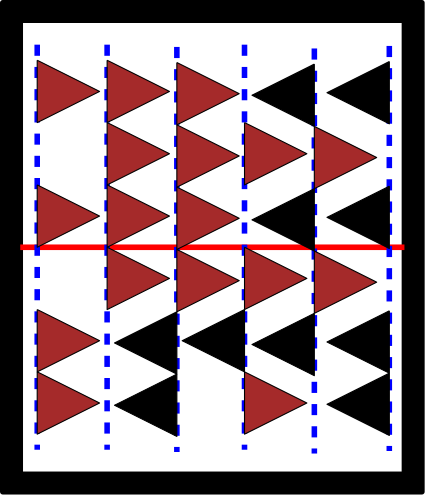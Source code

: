 <?xml version="1.0"?>
<!DOCTYPE ipe SYSTEM "ipe.dtd">
<ipe version="70107" creator="Ipe 7.1.8">
<info created="D:20141011171119" modified="D:20160329052145"/>
<ipestyle name="basic">
<symbol name="arrow/arc(spx)">
<path stroke="sym-stroke" fill="sym-stroke" pen="sym-pen">
0 0 m
-1 0.333 l
-1 -0.333 l
h
</path>
</symbol>
<symbol name="arrow/farc(spx)">
<path stroke="sym-stroke" fill="white" pen="sym-pen">
0 0 m
-1 0.333 l
-1 -0.333 l
h
</path>
</symbol>
<symbol name="mark/circle(sx)" transformations="translations">
<path fill="sym-stroke">
0.6 0 0 0.6 0 0 e
0.4 0 0 0.4 0 0 e
</path>
</symbol>
<symbol name="mark/disk(sx)" transformations="translations">
<path fill="sym-stroke">
0.6 0 0 0.6 0 0 e
</path>
</symbol>
<symbol name="mark/fdisk(sfx)" transformations="translations">
<group>
<path fill="sym-fill">
0.5 0 0 0.5 0 0 e
</path>
<path fill="sym-stroke" fillrule="eofill">
0.6 0 0 0.6 0 0 e
0.4 0 0 0.4 0 0 e
</path>
</group>
</symbol>
<symbol name="mark/box(sx)" transformations="translations">
<path fill="sym-stroke" fillrule="eofill">
-0.6 -0.6 m
0.6 -0.6 l
0.6 0.6 l
-0.6 0.6 l
h
-0.4 -0.4 m
0.4 -0.4 l
0.4 0.4 l
-0.4 0.4 l
h
</path>
</symbol>
<symbol name="mark/square(sx)" transformations="translations">
<path fill="sym-stroke">
-0.6 -0.6 m
0.6 -0.6 l
0.6 0.6 l
-0.6 0.6 l
h
</path>
</symbol>
<symbol name="mark/fsquare(sfx)" transformations="translations">
<group>
<path fill="sym-fill">
-0.5 -0.5 m
0.5 -0.5 l
0.5 0.5 l
-0.5 0.5 l
h
</path>
<path fill="sym-stroke" fillrule="eofill">
-0.6 -0.6 m
0.6 -0.6 l
0.6 0.6 l
-0.6 0.6 l
h
-0.4 -0.4 m
0.4 -0.4 l
0.4 0.4 l
-0.4 0.4 l
h
</path>
</group>
</symbol>
<symbol name="mark/cross(sx)" transformations="translations">
<group>
<path fill="sym-stroke">
-0.43 -0.57 m
0.57 0.43 l
0.43 0.57 l
-0.57 -0.43 l
h
</path>
<path fill="sym-stroke">
-0.43 0.57 m
0.57 -0.43 l
0.43 -0.57 l
-0.57 0.43 l
h
</path>
</group>
</symbol>
<symbol name="arrow/fnormal(spx)">
<path stroke="sym-stroke" fill="white" pen="sym-pen">
0 0 m
-1 0.333 l
-1 -0.333 l
h
</path>
</symbol>
<symbol name="arrow/pointed(spx)">
<path stroke="sym-stroke" fill="sym-stroke" pen="sym-pen">
0 0 m
-1 0.333 l
-0.8 0 l
-1 -0.333 l
h
</path>
</symbol>
<symbol name="arrow/fpointed(spx)">
<path stroke="sym-stroke" fill="white" pen="sym-pen">
0 0 m
-1 0.333 l
-0.8 0 l
-1 -0.333 l
h
</path>
</symbol>
<symbol name="arrow/linear(spx)">
<path stroke="sym-stroke" pen="sym-pen">
-1 0.333 m
0 0 l
-1 -0.333 l
</path>
</symbol>
<symbol name="arrow/fdouble(spx)">
<path stroke="sym-stroke" fill="white" pen="sym-pen">
0 0 m
-1 0.333 l
-1 -0.333 l
h
-1 0 m
-2 0.333 l
-2 -0.333 l
h
</path>
</symbol>
<symbol name="arrow/double(spx)">
<path stroke="sym-stroke" fill="sym-stroke" pen="sym-pen">
0 0 m
-1 0.333 l
-1 -0.333 l
h
-1 0 m
-2 0.333 l
-2 -0.333 l
h
</path>
</symbol>
<pen name="heavier" value="0.8"/>
<pen name="fat" value="1.2"/>
<pen name="ultrafat" value="2"/>
<symbolsize name="large" value="5"/>
<symbolsize name="small" value="2"/>
<symbolsize name="tiny" value="1.1"/>
<arrowsize name="large" value="10"/>
<arrowsize name="small" value="5"/>
<arrowsize name="tiny" value="3"/>
<color name="red" value="1 0 0"/>
<color name="green" value="0 1 0"/>
<color name="blue" value="0 0 1"/>
<color name="yellow" value="1 1 0"/>
<color name="orange" value="1 0.647 0"/>
<color name="gold" value="1 0.843 0"/>
<color name="purple" value="0.627 0.125 0.941"/>
<color name="gray" value="0.745"/>
<color name="brown" value="0.647 0.165 0.165"/>
<color name="navy" value="0 0 0.502"/>
<color name="pink" value="1 0.753 0.796"/>
<color name="seagreen" value="0.18 0.545 0.341"/>
<color name="turquoise" value="0.251 0.878 0.816"/>
<color name="violet" value="0.933 0.51 0.933"/>
<color name="darkblue" value="0 0 0.545"/>
<color name="darkcyan" value="0 0.545 0.545"/>
<color name="darkgray" value="0.663"/>
<color name="darkgreen" value="0 0.392 0"/>
<color name="darkmagenta" value="0.545 0 0.545"/>
<color name="darkorange" value="1 0.549 0"/>
<color name="darkred" value="0.545 0 0"/>
<color name="lightblue" value="0.678 0.847 0.902"/>
<color name="lightcyan" value="0.878 1 1"/>
<color name="lightgray" value="0.827"/>
<color name="lightgreen" value="0.565 0.933 0.565"/>
<color name="lightyellow" value="1 1 0.878"/>
<dashstyle name="dashed" value="[4] 0"/>
<dashstyle name="dotted" value="[1 3] 0"/>
<dashstyle name="dash dotted" value="[4 2 1 2] 0"/>
<dashstyle name="dash dot dotted" value="[4 2 1 2 1 2] 0"/>
<textsize name="large" value="\large"/>
<textsize name="Large" value="\Large"/>
<textsize name="LARGE" value="\LARGE"/>
<textsize name="huge" value="\huge"/>
<textsize name="Huge" value="\Huge"/>
<textsize name="small" value="\small"/>
<textsize name="footnote" value="\footnotesize"/>
<textsize name="tiny" value="\tiny"/>
<textstyle name="center" begin="\begin{center}" end="\end{center}"/>
<textstyle name="itemize" begin="\begin{itemize}" end="\end{itemize}"/>
<textstyle name="item" begin="\begin{itemize}\item{}" end="\end{itemize}"/>
<gridsize name="4 pts" value="4"/>
<gridsize name="8 pts (~3 mm)" value="8"/>
<gridsize name="16 pts (~6 mm)" value="16"/>
<gridsize name="32 pts (~12 mm)" value="32"/>
<gridsize name="10 pts (~3.5 mm)" value="10"/>
<gridsize name="20 pts (~7 mm)" value="20"/>
<gridsize name="14 pts (~5 mm)" value="14"/>
<gridsize name="28 pts (~10 mm)" value="28"/>
<gridsize name="56 pts (~20 mm)" value="56"/>
<anglesize name="90 deg" value="90"/>
<anglesize name="60 deg" value="60"/>
<anglesize name="45 deg" value="45"/>
<anglesize name="30 deg" value="30"/>
<anglesize name="22.5 deg" value="22.5"/>
<tiling name="falling" angle="-60" step="4" width="1"/>
<tiling name="rising" angle="30" step="4" width="1"/>
</ipestyle>
<ipestyle name="bigpaper">
<layout paper="10000 6000" origin="0 0" frame="10000 6000"/>
<titlestyle pos="10 10" size="LARGE" color="title"  valign="baseline"/>
</ipestyle>
<page>
<layer name="alpha"/>
<view layers="alpha" active="alpha"/>
<path layer="alpha" matrix="0.392915 0 0 0.392915 2243.77 1830.24" stroke="black" fill="black" pen="ultrafat">
2912 3552 m
2912 3104 l
3296 3104 l
3296 3552 l
h
</path>
<path matrix="0.392915 0 0 0.392915 2243.77 1830.24" stroke="black" fill="white" pen="ultrafat">
2928 3536 m
2928 3120 l
3280 3120 l
3280 3536 l
h
</path>
<path matrix="0.392915 0 0 0.392915 2243.77 1830.24" stroke="red" fill="red" pen="ultrafat">
2928 3328 m
3280 3328 l
</path>
<path matrix="0.350542 0 0 0.350542 2368.34 1971.27" stroke="blue" fill="blue" dash="dashed" pen="ultrafat">
2944 3536 m
2944 3120 l
</path>
<path matrix="0.350542 0 0 0.350542 2371.07 1971.27" stroke="blue" fill="blue" dash="dashed" pen="ultrafat">
3008 3536 m
3008 3120 l
</path>
<path matrix="0.350542 0 0 0.350542 2373.74 1970.46" stroke="blue" fill="blue" dash="dashed" pen="ultrafat">
3072 3536 m
3072 3120 l
</path>
<path matrix="0.350542 0 0 0.350542 2375.66 1971.27" stroke="blue" fill="blue" dash="dashed" pen="ultrafat">
3136 3536 m
3136 3120 l
</path>
<path matrix="0.350542 0 0 0.350542 2378.37 1969.9" stroke="blue" fill="blue" dash="dashed" pen="ultrafat">
3200 3536 m
3200 3120 l
</path>
<path matrix="0.350542 0 0 0.350542 2382.92 1970.82" stroke="blue" fill="blue" dash="dashed" pen="ultrafat">
3264 3536 m
3264 3120 l
</path>
<path matrix="0.350542 0 0 0.350542 2368.34 1971.27" stroke="black" fill="brown">
2944 3520 m
3008 3488 l
2944 3456 l
2944 3520 l
</path>
<path matrix="0.350542 0 0 0.350542 2368.34 1926.4" stroke="black" fill="brown">
2944 3520 m
3008 3488 l
2944 3456 l
2944 3520 l
</path>
<path matrix="0.350542 0 0 0.350542 2368.34 1881.53" stroke="black" fill="brown">
2944 3520 m
3008 3488 l
2944 3456 l
2944 3520 l
</path>
<path matrix="0.350542 0 0 0.350542 2368.34 1859.1" stroke="black" fill="brown">
2944 3520 m
3008 3488 l
2944 3456 l
2944 3520 l
</path>
<path matrix="0.350542 0 0 0.350542 2393.51 1971.27" stroke="black" fill="brown">
2944 3520 m
3008 3488 l
2944 3456 l
2944 3520 l
</path>
<path matrix="0.350542 0 0 0.350542 2393.51 1948.84" stroke="black" fill="brown">
2944 3520 m
3008 3488 l
2944 3456 l
2944 3520 l
</path>
<path matrix="0.350542 0 0 0.350542 2393.51 1926.4" stroke="black" fill="brown">
2944 3520 m
3008 3488 l
2944 3456 l
2944 3520 l
</path>
<path matrix="0.350542 0 0 0.350542 2393.51 1903.96" stroke="black" fill="brown">
2944 3520 m
3008 3488 l
2944 3456 l
2944 3520 l
</path>
<path matrix="0.350542 0 0 0.350542 2418.61 1970.46" stroke="black" fill="brown">
2944 3520 m
3008 3488 l
2944 3456 l
2944 3520 l
</path>
<path matrix="0.350542 0 0 0.350542 2418.61 1948.03" stroke="black" fill="brown">
2944 3520 m
3008 3488 l
2944 3456 l
2944 3520 l
</path>
<path matrix="0.350542 0 0 0.350542 2418.61 1903.16" stroke="black" fill="brown">
2944 3520 m
3008 3488 l
2944 3456 l
2944 3520 l
</path>
<path matrix="0.350542 0 0 0.350542 2442.97 1948.84" stroke="black" fill="brown">
2944 3520 m
3008 3488 l
2944 3456 l
2944 3520 l
</path>
<path matrix="0.350542 0 0 0.350542 2442.97 1903.96" stroke="black" fill="brown">
2944 3520 m
3008 3488 l
2944 3456 l
2944 3520 l
</path>
<path matrix="0.350542 0 0 0.350542 2442.97 1859.1" stroke="black" fill="brown">
2944 3520 m
3008 3488 l
2944 3456 l
2944 3520 l
</path>
<path matrix="0.350542 0 0 0.350542 2468.1 1947.47" stroke="black" fill="brown">
2944 3520 m
3008 3488 l
2944 3456 l
2944 3520 l
</path>
<path matrix="0.350542 0 0 0.350542 2468.1 1902.6" stroke="black" fill="brown">
2944 3520 m
3008 3488 l
2944 3456 l
2944 3520 l
</path>
<path matrix="0.350542 0 0 0.350542 2360.49 1925.94" stroke="black" fill="black">
3328 3520 m
3264 3488 l
3328 3456 l
3328 3520 l
</path>
<path matrix="0.350542 0 0 0.350542 2418.61 1925.6" stroke="black" fill="brown">
2944 3520 m
3008 3488 l
2944 3456 l
2944 3520 l
</path>
<path matrix="0.350542 0 0 0.350542 2333.49 1969.9" stroke="black" fill="black">
3328 3520 m
3264 3488 l
3328 3456 l
3328 3520 l
</path>
<path matrix="0.350542 0 0 0.350542 2360.49 1970.82" stroke="black" fill="black">
3328 3520 m
3264 3488 l
3328 3456 l
3328 3520 l
</path>
<path matrix="0.350542 0 0 0.350542 2360.49 1858.64" stroke="black" fill="black">
3328 3520 m
3264 3488 l
3328 3456 l
3328 3520 l
</path>
<path matrix="0.350542 0 0 0.350542 2333.49 1925.04" stroke="black" fill="black">
3328 3520 m
3264 3488 l
3328 3456 l
3328 3520 l
</path>
<path matrix="0.350542 0 0 0.350542 2284 1880.72" stroke="black" fill="black">
3328 3520 m
3264 3488 l
3328 3456 l
3328 3520 l
</path>
<path matrix="0.350542 0 0 0.350542 2308.36 1881.53" stroke="black" fill="black">
3328 3520 m
3264 3488 l
3328 3456 l
3328 3520 l
</path>
<path matrix="0.350542 0 0 0.350542 2333.49 1880.16" stroke="black" fill="black">
3328 3520 m
3264 3488 l
3328 3456 l
3328 3520 l
</path>
<path matrix="0.350542 0 0 0.350542 2360.49 1881.07" stroke="black" fill="black">
3328 3520 m
3264 3488 l
3328 3456 l
3328 3520 l
</path>
<path matrix="0.350542 0 0 0.350542 2284 1858.29" stroke="black" fill="black">
3328 3520 m
3264 3488 l
3328 3456 l
3328 3520 l
</path>
</page>
</ipe>
